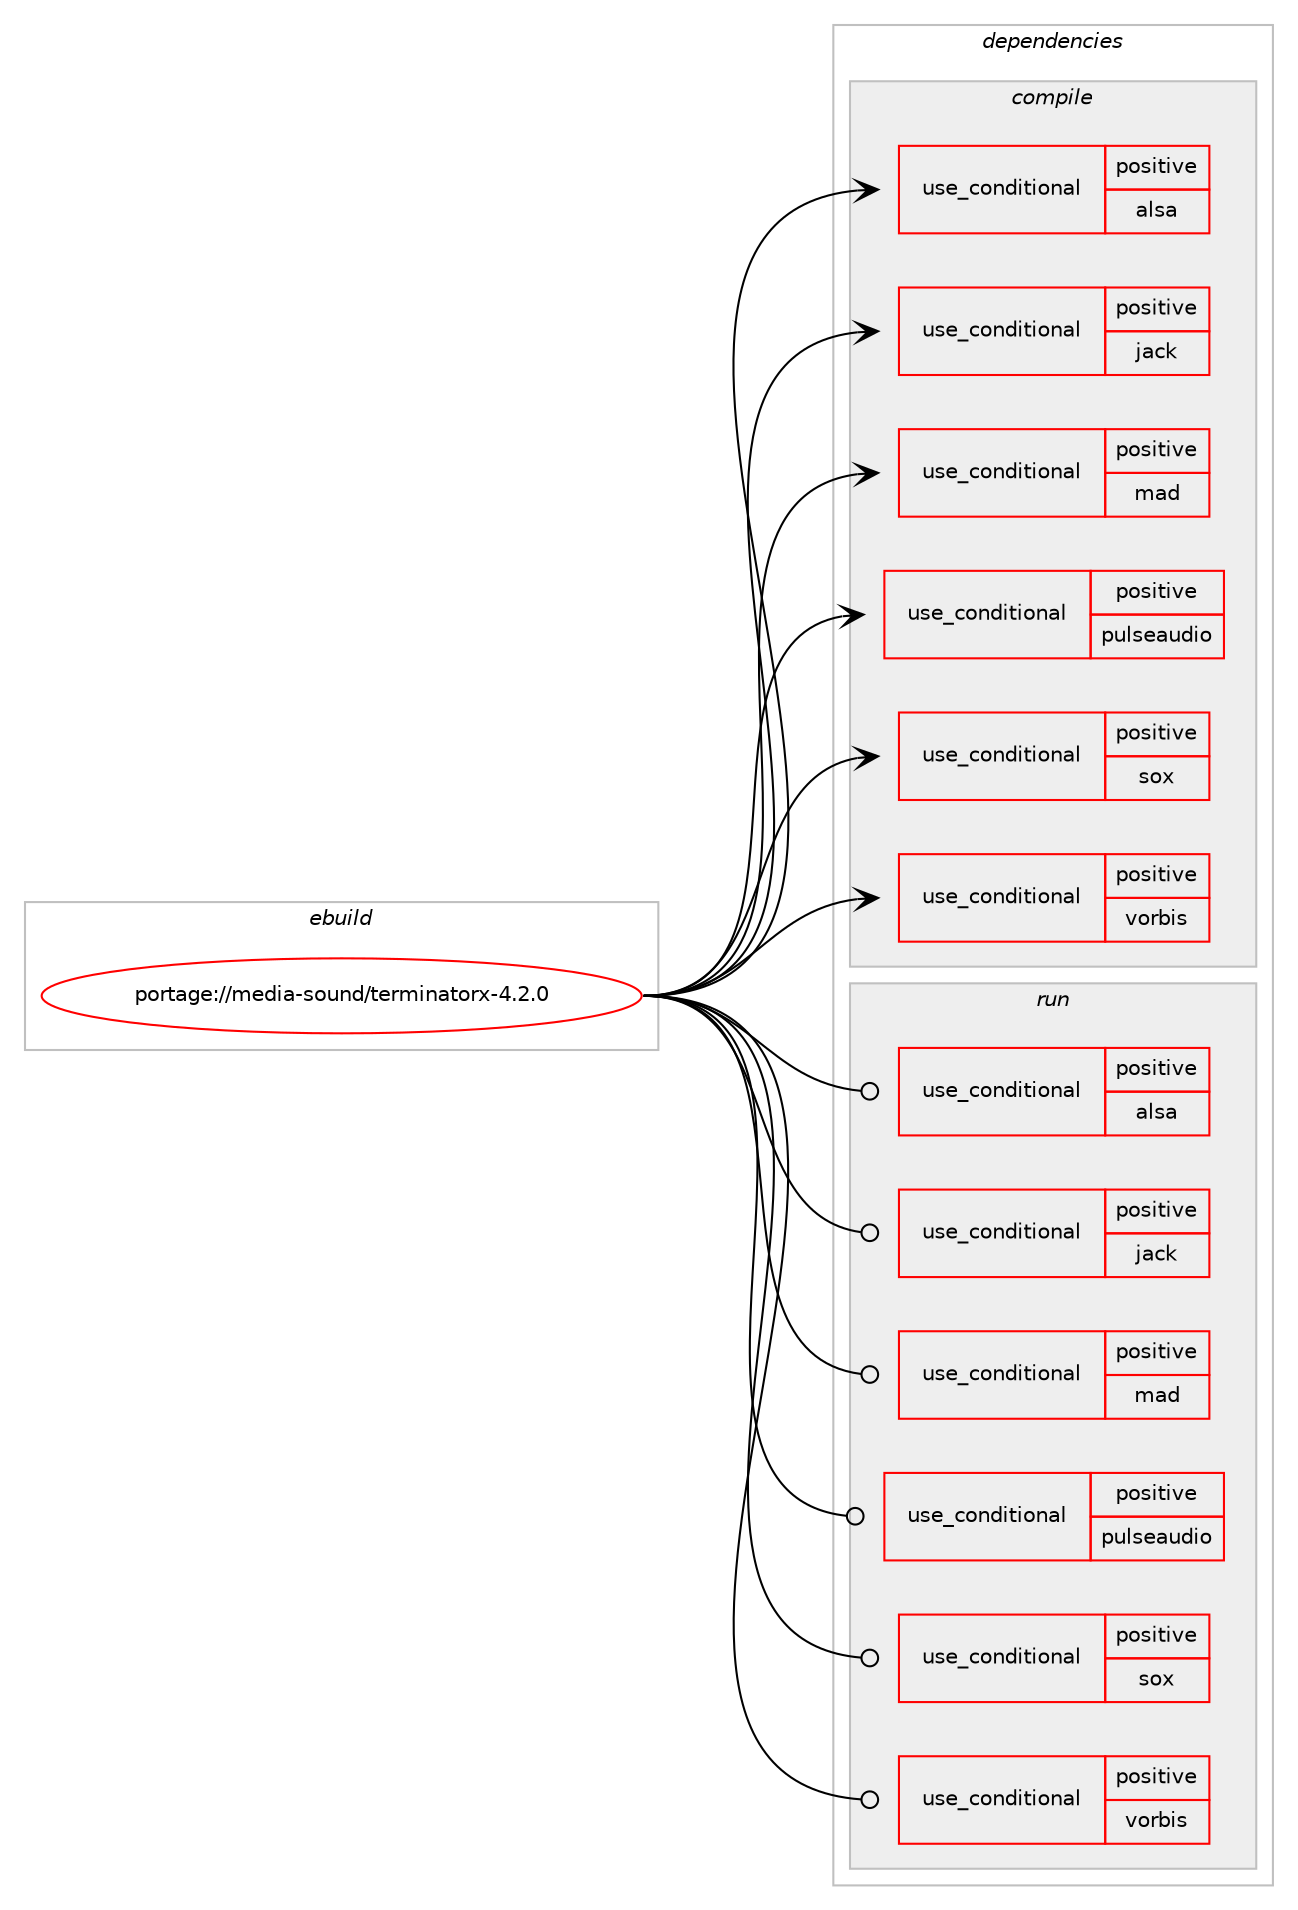 digraph prolog {

# *************
# Graph options
# *************

newrank=true;
concentrate=true;
compound=true;
graph [rankdir=LR,fontname=Helvetica,fontsize=10,ranksep=1.5];#, ranksep=2.5, nodesep=0.2];
edge  [arrowhead=vee];
node  [fontname=Helvetica,fontsize=10];

# **********
# The ebuild
# **********

subgraph cluster_leftcol {
color=gray;
rank=same;
label=<<i>ebuild</i>>;
id [label="portage://media-sound/terminatorx-4.2.0", color=red, width=4, href="../media-sound/terminatorx-4.2.0.svg"];
}

# ****************
# The dependencies
# ****************

subgraph cluster_midcol {
color=gray;
label=<<i>dependencies</i>>;
subgraph cluster_compile {
fillcolor="#eeeeee";
style=filled;
label=<<i>compile</i>>;
subgraph cond79918 {
dependency165852 [label=<<TABLE BORDER="0" CELLBORDER="1" CELLSPACING="0" CELLPADDING="4"><TR><TD ROWSPAN="3" CELLPADDING="10">use_conditional</TD></TR><TR><TD>positive</TD></TR><TR><TD>alsa</TD></TR></TABLE>>, shape=none, color=red];
# *** BEGIN UNKNOWN DEPENDENCY TYPE (TODO) ***
# dependency165852 -> package_dependency(portage://media-sound/terminatorx-4.2.0,install,no,media-libs,alsa-lib,none,[,,],[],[])
# *** END UNKNOWN DEPENDENCY TYPE (TODO) ***

}
id:e -> dependency165852:w [weight=20,style="solid",arrowhead="vee"];
subgraph cond79919 {
dependency165853 [label=<<TABLE BORDER="0" CELLBORDER="1" CELLSPACING="0" CELLPADDING="4"><TR><TD ROWSPAN="3" CELLPADDING="10">use_conditional</TD></TR><TR><TD>positive</TD></TR><TR><TD>jack</TD></TR></TABLE>>, shape=none, color=red];
# *** BEGIN UNKNOWN DEPENDENCY TYPE (TODO) ***
# dependency165853 -> package_dependency(portage://media-sound/terminatorx-4.2.0,install,no,virtual,jack,none,[,,],[],[])
# *** END UNKNOWN DEPENDENCY TYPE (TODO) ***

}
id:e -> dependency165853:w [weight=20,style="solid",arrowhead="vee"];
subgraph cond79920 {
dependency165854 [label=<<TABLE BORDER="0" CELLBORDER="1" CELLSPACING="0" CELLPADDING="4"><TR><TD ROWSPAN="3" CELLPADDING="10">use_conditional</TD></TR><TR><TD>positive</TD></TR><TR><TD>mad</TD></TR></TABLE>>, shape=none, color=red];
# *** BEGIN UNKNOWN DEPENDENCY TYPE (TODO) ***
# dependency165854 -> package_dependency(portage://media-sound/terminatorx-4.2.0,install,no,media-sound,madplay,none,[,,],[],[])
# *** END UNKNOWN DEPENDENCY TYPE (TODO) ***

}
id:e -> dependency165854:w [weight=20,style="solid",arrowhead="vee"];
subgraph cond79921 {
dependency165855 [label=<<TABLE BORDER="0" CELLBORDER="1" CELLSPACING="0" CELLPADDING="4"><TR><TD ROWSPAN="3" CELLPADDING="10">use_conditional</TD></TR><TR><TD>positive</TD></TR><TR><TD>pulseaudio</TD></TR></TABLE>>, shape=none, color=red];
# *** BEGIN UNKNOWN DEPENDENCY TYPE (TODO) ***
# dependency165855 -> package_dependency(portage://media-sound/terminatorx-4.2.0,install,no,media-sound,pulseaudio,none,[,,],[],[])
# *** END UNKNOWN DEPENDENCY TYPE (TODO) ***

}
id:e -> dependency165855:w [weight=20,style="solid",arrowhead="vee"];
subgraph cond79922 {
dependency165856 [label=<<TABLE BORDER="0" CELLBORDER="1" CELLSPACING="0" CELLPADDING="4"><TR><TD ROWSPAN="3" CELLPADDING="10">use_conditional</TD></TR><TR><TD>positive</TD></TR><TR><TD>sox</TD></TR></TABLE>>, shape=none, color=red];
# *** BEGIN UNKNOWN DEPENDENCY TYPE (TODO) ***
# dependency165856 -> package_dependency(portage://media-sound/terminatorx-4.2.0,install,no,media-sound,sox,none,[,,],[],[])
# *** END UNKNOWN DEPENDENCY TYPE (TODO) ***

# *** BEGIN UNKNOWN DEPENDENCY TYPE (TODO) ***
# dependency165856 -> package_dependency(portage://media-sound/terminatorx-4.2.0,install,no,media-sound,mpg123,none,[,,],[],[])
# *** END UNKNOWN DEPENDENCY TYPE (TODO) ***

}
id:e -> dependency165856:w [weight=20,style="solid",arrowhead="vee"];
subgraph cond79923 {
dependency165857 [label=<<TABLE BORDER="0" CELLBORDER="1" CELLSPACING="0" CELLPADDING="4"><TR><TD ROWSPAN="3" CELLPADDING="10">use_conditional</TD></TR><TR><TD>positive</TD></TR><TR><TD>vorbis</TD></TR></TABLE>>, shape=none, color=red];
# *** BEGIN UNKNOWN DEPENDENCY TYPE (TODO) ***
# dependency165857 -> package_dependency(portage://media-sound/terminatorx-4.2.0,install,no,media-libs,libvorbis,none,[,,],[],[])
# *** END UNKNOWN DEPENDENCY TYPE (TODO) ***

}
id:e -> dependency165857:w [weight=20,style="solid",arrowhead="vee"];
# *** BEGIN UNKNOWN DEPENDENCY TYPE (TODO) ***
# id -> package_dependency(portage://media-sound/terminatorx-4.2.0,install,no,dev-libs,glib,none,[,,],[slot(2)],[])
# *** END UNKNOWN DEPENDENCY TYPE (TODO) ***

# *** BEGIN UNKNOWN DEPENDENCY TYPE (TODO) ***
# id -> package_dependency(portage://media-sound/terminatorx-4.2.0,install,no,dev-libs,libxml2,none,[,,],[slot(2)],[])
# *** END UNKNOWN DEPENDENCY TYPE (TODO) ***

# *** BEGIN UNKNOWN DEPENDENCY TYPE (TODO) ***
# id -> package_dependency(portage://media-sound/terminatorx-4.2.0,install,no,media-libs,audiofile,none,[,,],any_same_slot,[])
# *** END UNKNOWN DEPENDENCY TYPE (TODO) ***

# *** BEGIN UNKNOWN DEPENDENCY TYPE (TODO) ***
# id -> package_dependency(portage://media-sound/terminatorx-4.2.0,install,no,media-libs,ladspa-sdk,none,[,,],[],[])
# *** END UNKNOWN DEPENDENCY TYPE (TODO) ***

# *** BEGIN UNKNOWN DEPENDENCY TYPE (TODO) ***
# id -> package_dependency(portage://media-sound/terminatorx-4.2.0,install,no,media-libs,liblrdf,none,[,,],[],[])
# *** END UNKNOWN DEPENDENCY TYPE (TODO) ***

# *** BEGIN UNKNOWN DEPENDENCY TYPE (TODO) ***
# id -> package_dependency(portage://media-sound/terminatorx-4.2.0,install,no,media-plugins,cmt-plugins,none,[,,],[],[])
# *** END UNKNOWN DEPENDENCY TYPE (TODO) ***

# *** BEGIN UNKNOWN DEPENDENCY TYPE (TODO) ***
# id -> package_dependency(portage://media-sound/terminatorx-4.2.0,install,no,x11-base,xorg-proto,none,[,,],[],[])
# *** END UNKNOWN DEPENDENCY TYPE (TODO) ***

# *** BEGIN UNKNOWN DEPENDENCY TYPE (TODO) ***
# id -> package_dependency(portage://media-sound/terminatorx-4.2.0,install,no,x11-libs,gtk+,none,[,,],[slot(3)],[])
# *** END UNKNOWN DEPENDENCY TYPE (TODO) ***

# *** BEGIN UNKNOWN DEPENDENCY TYPE (TODO) ***
# id -> package_dependency(portage://media-sound/terminatorx-4.2.0,install,no,x11-libs,libXi,none,[,,],[],[])
# *** END UNKNOWN DEPENDENCY TYPE (TODO) ***

# *** BEGIN UNKNOWN DEPENDENCY TYPE (TODO) ***
# id -> package_dependency(portage://media-sound/terminatorx-4.2.0,install,no,x11-libs,libXxf86dga,none,[,,],[],[])
# *** END UNKNOWN DEPENDENCY TYPE (TODO) ***

}
subgraph cluster_compileandrun {
fillcolor="#eeeeee";
style=filled;
label=<<i>compile and run</i>>;
}
subgraph cluster_run {
fillcolor="#eeeeee";
style=filled;
label=<<i>run</i>>;
subgraph cond79924 {
dependency165858 [label=<<TABLE BORDER="0" CELLBORDER="1" CELLSPACING="0" CELLPADDING="4"><TR><TD ROWSPAN="3" CELLPADDING="10">use_conditional</TD></TR><TR><TD>positive</TD></TR><TR><TD>alsa</TD></TR></TABLE>>, shape=none, color=red];
# *** BEGIN UNKNOWN DEPENDENCY TYPE (TODO) ***
# dependency165858 -> package_dependency(portage://media-sound/terminatorx-4.2.0,run,no,media-libs,alsa-lib,none,[,,],[],[])
# *** END UNKNOWN DEPENDENCY TYPE (TODO) ***

}
id:e -> dependency165858:w [weight=20,style="solid",arrowhead="odot"];
subgraph cond79925 {
dependency165859 [label=<<TABLE BORDER="0" CELLBORDER="1" CELLSPACING="0" CELLPADDING="4"><TR><TD ROWSPAN="3" CELLPADDING="10">use_conditional</TD></TR><TR><TD>positive</TD></TR><TR><TD>jack</TD></TR></TABLE>>, shape=none, color=red];
# *** BEGIN UNKNOWN DEPENDENCY TYPE (TODO) ***
# dependency165859 -> package_dependency(portage://media-sound/terminatorx-4.2.0,run,no,virtual,jack,none,[,,],[],[])
# *** END UNKNOWN DEPENDENCY TYPE (TODO) ***

}
id:e -> dependency165859:w [weight=20,style="solid",arrowhead="odot"];
subgraph cond79926 {
dependency165860 [label=<<TABLE BORDER="0" CELLBORDER="1" CELLSPACING="0" CELLPADDING="4"><TR><TD ROWSPAN="3" CELLPADDING="10">use_conditional</TD></TR><TR><TD>positive</TD></TR><TR><TD>mad</TD></TR></TABLE>>, shape=none, color=red];
# *** BEGIN UNKNOWN DEPENDENCY TYPE (TODO) ***
# dependency165860 -> package_dependency(portage://media-sound/terminatorx-4.2.0,run,no,media-sound,madplay,none,[,,],[],[])
# *** END UNKNOWN DEPENDENCY TYPE (TODO) ***

}
id:e -> dependency165860:w [weight=20,style="solid",arrowhead="odot"];
subgraph cond79927 {
dependency165861 [label=<<TABLE BORDER="0" CELLBORDER="1" CELLSPACING="0" CELLPADDING="4"><TR><TD ROWSPAN="3" CELLPADDING="10">use_conditional</TD></TR><TR><TD>positive</TD></TR><TR><TD>pulseaudio</TD></TR></TABLE>>, shape=none, color=red];
# *** BEGIN UNKNOWN DEPENDENCY TYPE (TODO) ***
# dependency165861 -> package_dependency(portage://media-sound/terminatorx-4.2.0,run,no,media-sound,pulseaudio,none,[,,],[],[])
# *** END UNKNOWN DEPENDENCY TYPE (TODO) ***

}
id:e -> dependency165861:w [weight=20,style="solid",arrowhead="odot"];
subgraph cond79928 {
dependency165862 [label=<<TABLE BORDER="0" CELLBORDER="1" CELLSPACING="0" CELLPADDING="4"><TR><TD ROWSPAN="3" CELLPADDING="10">use_conditional</TD></TR><TR><TD>positive</TD></TR><TR><TD>sox</TD></TR></TABLE>>, shape=none, color=red];
# *** BEGIN UNKNOWN DEPENDENCY TYPE (TODO) ***
# dependency165862 -> package_dependency(portage://media-sound/terminatorx-4.2.0,run,no,media-sound,sox,none,[,,],[],[])
# *** END UNKNOWN DEPENDENCY TYPE (TODO) ***

# *** BEGIN UNKNOWN DEPENDENCY TYPE (TODO) ***
# dependency165862 -> package_dependency(portage://media-sound/terminatorx-4.2.0,run,no,media-sound,mpg123,none,[,,],[],[])
# *** END UNKNOWN DEPENDENCY TYPE (TODO) ***

}
id:e -> dependency165862:w [weight=20,style="solid",arrowhead="odot"];
subgraph cond79929 {
dependency165863 [label=<<TABLE BORDER="0" CELLBORDER="1" CELLSPACING="0" CELLPADDING="4"><TR><TD ROWSPAN="3" CELLPADDING="10">use_conditional</TD></TR><TR><TD>positive</TD></TR><TR><TD>vorbis</TD></TR></TABLE>>, shape=none, color=red];
# *** BEGIN UNKNOWN DEPENDENCY TYPE (TODO) ***
# dependency165863 -> package_dependency(portage://media-sound/terminatorx-4.2.0,run,no,media-libs,libvorbis,none,[,,],[],[])
# *** END UNKNOWN DEPENDENCY TYPE (TODO) ***

}
id:e -> dependency165863:w [weight=20,style="solid",arrowhead="odot"];
# *** BEGIN UNKNOWN DEPENDENCY TYPE (TODO) ***
# id -> package_dependency(portage://media-sound/terminatorx-4.2.0,run,no,dev-libs,glib,none,[,,],[slot(2)],[])
# *** END UNKNOWN DEPENDENCY TYPE (TODO) ***

# *** BEGIN UNKNOWN DEPENDENCY TYPE (TODO) ***
# id -> package_dependency(portage://media-sound/terminatorx-4.2.0,run,no,dev-libs,libxml2,none,[,,],[slot(2)],[])
# *** END UNKNOWN DEPENDENCY TYPE (TODO) ***

# *** BEGIN UNKNOWN DEPENDENCY TYPE (TODO) ***
# id -> package_dependency(portage://media-sound/terminatorx-4.2.0,run,no,media-libs,audiofile,none,[,,],any_same_slot,[])
# *** END UNKNOWN DEPENDENCY TYPE (TODO) ***

# *** BEGIN UNKNOWN DEPENDENCY TYPE (TODO) ***
# id -> package_dependency(portage://media-sound/terminatorx-4.2.0,run,no,media-libs,ladspa-sdk,none,[,,],[],[])
# *** END UNKNOWN DEPENDENCY TYPE (TODO) ***

# *** BEGIN UNKNOWN DEPENDENCY TYPE (TODO) ***
# id -> package_dependency(portage://media-sound/terminatorx-4.2.0,run,no,media-libs,liblrdf,none,[,,],[],[])
# *** END UNKNOWN DEPENDENCY TYPE (TODO) ***

# *** BEGIN UNKNOWN DEPENDENCY TYPE (TODO) ***
# id -> package_dependency(portage://media-sound/terminatorx-4.2.0,run,no,media-plugins,cmt-plugins,none,[,,],[],[])
# *** END UNKNOWN DEPENDENCY TYPE (TODO) ***

# *** BEGIN UNKNOWN DEPENDENCY TYPE (TODO) ***
# id -> package_dependency(portage://media-sound/terminatorx-4.2.0,run,no,x11-libs,gtk+,none,[,,],[slot(3)],[])
# *** END UNKNOWN DEPENDENCY TYPE (TODO) ***

# *** BEGIN UNKNOWN DEPENDENCY TYPE (TODO) ***
# id -> package_dependency(portage://media-sound/terminatorx-4.2.0,run,no,x11-libs,libXi,none,[,,],[],[])
# *** END UNKNOWN DEPENDENCY TYPE (TODO) ***

# *** BEGIN UNKNOWN DEPENDENCY TYPE (TODO) ***
# id -> package_dependency(portage://media-sound/terminatorx-4.2.0,run,no,x11-libs,libXxf86dga,none,[,,],[],[])
# *** END UNKNOWN DEPENDENCY TYPE (TODO) ***

}
}

# **************
# The candidates
# **************

subgraph cluster_choices {
rank=same;
color=gray;
label=<<i>candidates</i>>;

}

}

